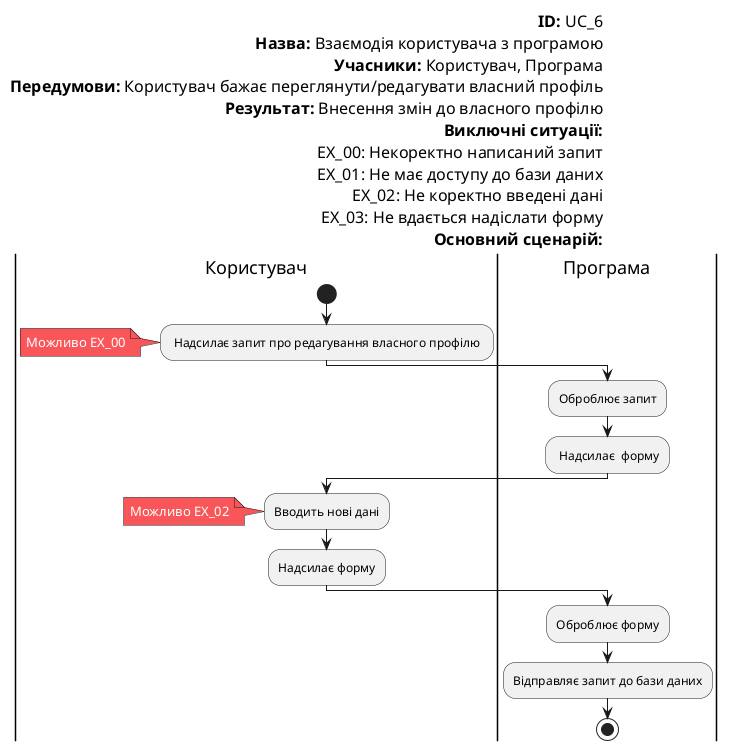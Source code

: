 @startuml UC_6

left header
<font color=000 size=16><b>ID:</b> UC_6
<font color=000 size=16><b>Назва:</b> Взаємодія користувача з програмою
<font color=000 size=16><b>Учасники:</b> Користувач, Програма
<font color=000 size=16><b>Передумови:</b> Користувач бажає переглянути/редагувати власний профіль
<font color=000 size=16><b>Результат:</b> Внесення змін до власного профілю
<font color=000 size=16><b>Виключні ситуації:</b>
<font color=000 size=16>EX_00: Некоректно написаний запит
<font color=000 size=16>EX_01: Не має доступу до бази даних
<font color=000 size=16>EX_02: Не коректно введені дані
<font color=000 size=16>EX_03: Не вдається надіслати форму
<font color=000 size=16><b>Основний сценарій:</b>
end header

skinparam	shadowing false
skinparam Note {
	BackgroundColor #f85658
	FontColor #ffffff
}

|Користувач|
start
: Надсилає запит про редагування власного профілю ;
note left
Можливо ЕХ_00
end note
|Програма|
:Оброблює запит;
: Надсилає  форму;
|Користувач|
:Вводить нові дані;
note left
Можливо ЕХ_02
end note
:Надсилає форму;
|Програма|
:Оброблює форму;
:Відправляє запит до бази даних;
stop;
@enduml



